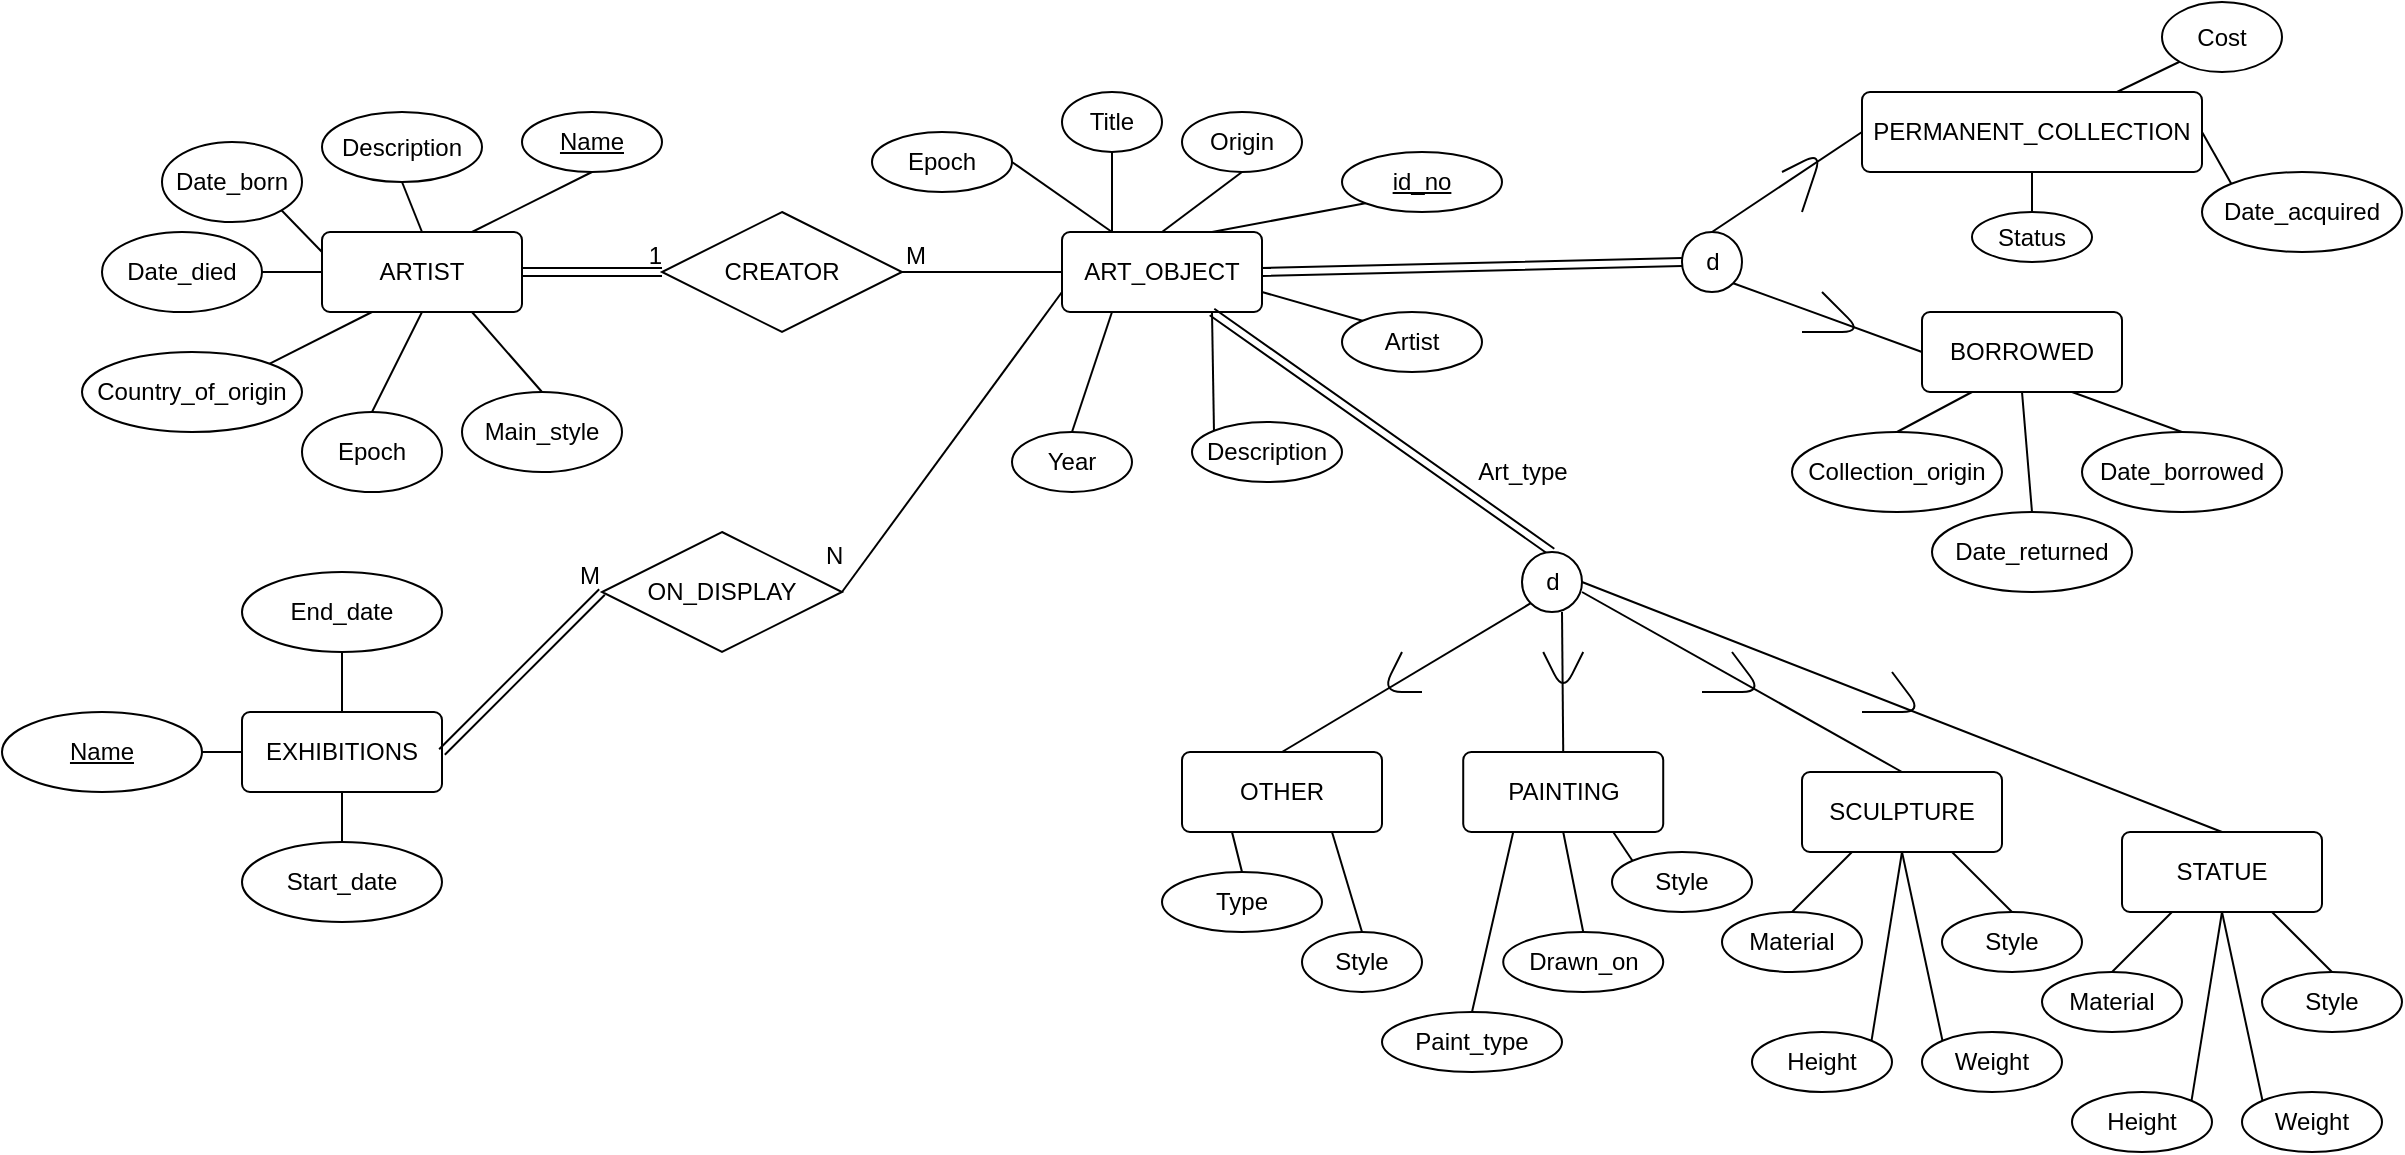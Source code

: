 <mxfile>
    <diagram id="LnPlvvmLOu-sYZscobvd" name="Page-1">
        <mxGraphModel dx="1673" dy="473" grid="1" gridSize="10" guides="1" tooltips="1" connect="1" arrows="1" fold="1" page="1" pageScale="1" pageWidth="850" pageHeight="1100" math="0" shadow="0">
            <root>
                <mxCell id="0"/>
                <mxCell id="1" parent="0"/>
                <mxCell id="2" value="ART_OBJECT" style="rounded=1;arcSize=10;whiteSpace=wrap;html=1;align=center;" parent="1" vertex="1">
                    <mxGeometry x="150" y="120" width="100" height="40" as="geometry"/>
                </mxCell>
                <mxCell id="3" value="id_no" style="ellipse;whiteSpace=wrap;html=1;align=center;fontStyle=4;" parent="1" vertex="1">
                    <mxGeometry x="290" y="80" width="80" height="30" as="geometry"/>
                </mxCell>
                <mxCell id="4" value="Artist" style="ellipse;whiteSpace=wrap;html=1;align=center;" parent="1" vertex="1">
                    <mxGeometry x="290" y="160" width="70" height="30" as="geometry"/>
                </mxCell>
                <mxCell id="5" value="Title" style="ellipse;whiteSpace=wrap;html=1;align=center;" parent="1" vertex="1">
                    <mxGeometry x="150" y="50" width="50" height="30" as="geometry"/>
                </mxCell>
                <mxCell id="6" value="Year" style="ellipse;whiteSpace=wrap;html=1;align=center;" parent="1" vertex="1">
                    <mxGeometry x="125" y="220" width="60" height="30" as="geometry"/>
                </mxCell>
                <mxCell id="7" value="Description" style="ellipse;whiteSpace=wrap;html=1;align=center;" parent="1" vertex="1">
                    <mxGeometry x="215" y="215" width="75" height="30" as="geometry"/>
                </mxCell>
                <mxCell id="8" value="" style="endArrow=none;html=1;rounded=0;exitX=1;exitY=0.75;exitDx=0;exitDy=0;entryX=0;entryY=0;entryDx=0;entryDy=0;" parent="1" source="2" target="4" edge="1">
                    <mxGeometry relative="1" as="geometry">
                        <mxPoint x="180" y="100" as="sourcePoint"/>
                        <mxPoint x="340" y="100" as="targetPoint"/>
                    </mxGeometry>
                </mxCell>
                <mxCell id="9" value="" style="endArrow=none;html=1;rounded=0;entryX=0.75;entryY=0;entryDx=0;entryDy=0;exitX=0;exitY=1;exitDx=0;exitDy=0;" parent="1" source="3" target="2" edge="1">
                    <mxGeometry relative="1" as="geometry">
                        <mxPoint x="110" y="70" as="sourcePoint"/>
                        <mxPoint x="270" y="70" as="targetPoint"/>
                    </mxGeometry>
                </mxCell>
                <mxCell id="10" value="" style="endArrow=none;html=1;rounded=0;entryX=0.25;entryY=0;entryDx=0;entryDy=0;exitX=0.5;exitY=1;exitDx=0;exitDy=0;" parent="1" source="5" target="2" edge="1">
                    <mxGeometry relative="1" as="geometry">
                        <mxPoint x="110" y="140" as="sourcePoint"/>
                        <mxPoint x="270" y="140" as="targetPoint"/>
                    </mxGeometry>
                </mxCell>
                <mxCell id="12" value="" style="endArrow=none;html=1;rounded=0;exitX=0.5;exitY=0;exitDx=0;exitDy=0;entryX=0.25;entryY=1;entryDx=0;entryDy=0;" parent="1" source="6" target="2" edge="1">
                    <mxGeometry relative="1" as="geometry">
                        <mxPoint x="90" y="200" as="sourcePoint"/>
                        <mxPoint x="250" y="200" as="targetPoint"/>
                    </mxGeometry>
                </mxCell>
                <mxCell id="13" value="" style="endArrow=none;html=1;rounded=0;exitX=0;exitY=0;exitDx=0;exitDy=0;entryX=0.75;entryY=1;entryDx=0;entryDy=0;" parent="1" source="7" target="2" edge="1">
                    <mxGeometry relative="1" as="geometry">
                        <mxPoint x="200" y="200" as="sourcePoint"/>
                        <mxPoint x="360" y="200" as="targetPoint"/>
                    </mxGeometry>
                </mxCell>
                <mxCell id="15" value="" style="shape=link;html=1;rounded=0;exitX=0.75;exitY=1;exitDx=0;exitDy=0;entryX=0.5;entryY=0;entryDx=0;entryDy=0;" parent="1" source="2" target="20" edge="1">
                    <mxGeometry relative="1" as="geometry">
                        <mxPoint x="170" y="240" as="sourcePoint"/>
                        <mxPoint x="200" y="280" as="targetPoint"/>
                    </mxGeometry>
                </mxCell>
                <mxCell id="17" value="" style="shape=link;html=1;rounded=0;exitX=1;exitY=0.5;exitDx=0;exitDy=0;entryX=0;entryY=0.5;entryDx=0;entryDy=0;" parent="1" source="2" target="23" edge="1">
                    <mxGeometry relative="1" as="geometry">
                        <mxPoint x="210" y="170" as="sourcePoint"/>
                        <mxPoint x="460" y="140" as="targetPoint"/>
                        <Array as="points"/>
                    </mxGeometry>
                </mxCell>
                <mxCell id="21" value="" style="group" parent="1" vertex="1" connectable="0">
                    <mxGeometry x="380" y="280" width="30" height="30" as="geometry"/>
                </mxCell>
                <mxCell id="20" value="" style="ellipse;whiteSpace=wrap;html=1;aspect=fixed;" parent="21" vertex="1">
                    <mxGeometry width="30" height="30" as="geometry"/>
                </mxCell>
                <mxCell id="18" value="d" style="text;html=1;align=center;verticalAlign=middle;resizable=0;points=[];autosize=1;strokeColor=none;fillColor=none;" parent="21" vertex="1">
                    <mxGeometry x="5" y="5" width="20" height="20" as="geometry"/>
                </mxCell>
                <mxCell id="22" value="" style="group" parent="1" vertex="1" connectable="0">
                    <mxGeometry x="460" y="120" width="30" height="30" as="geometry"/>
                </mxCell>
                <mxCell id="23" value="" style="ellipse;whiteSpace=wrap;html=1;aspect=fixed;" parent="22" vertex="1">
                    <mxGeometry width="30" height="30" as="geometry"/>
                </mxCell>
                <mxCell id="24" value="d" style="text;html=1;align=center;verticalAlign=middle;resizable=0;points=[];autosize=1;strokeColor=none;fillColor=none;" parent="22" vertex="1">
                    <mxGeometry x="5" y="5" width="20" height="20" as="geometry"/>
                </mxCell>
                <mxCell id="25" value="OTHER" style="rounded=1;arcSize=10;whiteSpace=wrap;html=1;align=center;" parent="1" vertex="1">
                    <mxGeometry x="210" y="380" width="100" height="40" as="geometry"/>
                </mxCell>
                <mxCell id="26" value="Type" style="ellipse;whiteSpace=wrap;html=1;align=center;" parent="1" vertex="1">
                    <mxGeometry x="200" y="440" width="80" height="30" as="geometry"/>
                </mxCell>
                <mxCell id="27" value="Style" style="ellipse;whiteSpace=wrap;html=1;align=center;" parent="1" vertex="1">
                    <mxGeometry x="270" y="470" width="60" height="30" as="geometry"/>
                </mxCell>
                <mxCell id="28" value="" style="endArrow=none;html=1;rounded=0;exitX=0.5;exitY=0;exitDx=0;exitDy=0;entryX=0.25;entryY=1;entryDx=0;entryDy=0;" parent="1" source="26" target="25" edge="1">
                    <mxGeometry relative="1" as="geometry">
                        <mxPoint x="240" y="440" as="sourcePoint"/>
                        <mxPoint x="460" y="430" as="targetPoint"/>
                    </mxGeometry>
                </mxCell>
                <mxCell id="29" value="" style="endArrow=none;html=1;rounded=0;exitX=0.5;exitY=0;exitDx=0;exitDy=0;entryX=0.75;entryY=1;entryDx=0;entryDy=0;" parent="1" source="27" target="25" edge="1">
                    <mxGeometry relative="1" as="geometry">
                        <mxPoint x="360" y="450" as="sourcePoint"/>
                        <mxPoint x="520" y="450" as="targetPoint"/>
                    </mxGeometry>
                </mxCell>
                <mxCell id="30" value="" style="endArrow=none;html=1;rounded=0;exitX=0.5;exitY=0;exitDx=0;exitDy=0;entryX=0;entryY=1;entryDx=0;entryDy=0;" parent="1" source="25" target="20" edge="1">
                    <mxGeometry relative="1" as="geometry">
                        <mxPoint x="260" y="360" as="sourcePoint"/>
                        <mxPoint x="420" y="360" as="targetPoint"/>
                    </mxGeometry>
                </mxCell>
                <mxCell id="33" value="PAINTING" style="rounded=1;arcSize=10;whiteSpace=wrap;html=1;align=center;" parent="1" vertex="1">
                    <mxGeometry x="350.61" y="380" width="100" height="40" as="geometry"/>
                </mxCell>
                <mxCell id="34" value="" style="endArrow=none;html=1;rounded=0;exitX=0.5;exitY=0;exitDx=0;exitDy=0;" parent="1" source="33" edge="1">
                    <mxGeometry relative="1" as="geometry">
                        <mxPoint x="400.61" y="360" as="sourcePoint"/>
                        <mxPoint x="400" y="310" as="targetPoint"/>
                    </mxGeometry>
                </mxCell>
                <mxCell id="36" value="" style="endArrow=none;html=1;" parent="1" edge="1">
                    <mxGeometry width="50" height="50" relative="1" as="geometry">
                        <mxPoint x="390.61" y="330" as="sourcePoint"/>
                        <mxPoint x="410.61" y="330" as="targetPoint"/>
                        <Array as="points">
                            <mxPoint x="400.61" y="350"/>
                        </Array>
                    </mxGeometry>
                </mxCell>
                <mxCell id="38" value="" style="endArrow=none;html=1;" parent="1" edge="1">
                    <mxGeometry width="50" height="50" relative="1" as="geometry">
                        <mxPoint x="330" y="350" as="sourcePoint"/>
                        <mxPoint x="320" y="330" as="targetPoint"/>
                        <Array as="points">
                            <mxPoint x="310" y="350"/>
                        </Array>
                    </mxGeometry>
                </mxCell>
                <mxCell id="39" value="Paint_type" style="ellipse;whiteSpace=wrap;html=1;align=center;" parent="1" vertex="1">
                    <mxGeometry x="310" y="510" width="90" height="30" as="geometry"/>
                </mxCell>
                <mxCell id="41" value="Drawn_on" style="ellipse;whiteSpace=wrap;html=1;align=center;" parent="1" vertex="1">
                    <mxGeometry x="370.61" y="470" width="80" height="30" as="geometry"/>
                </mxCell>
                <mxCell id="42" value="Style" style="ellipse;whiteSpace=wrap;html=1;align=center;" parent="1" vertex="1">
                    <mxGeometry x="425" y="430" width="70" height="30" as="geometry"/>
                </mxCell>
                <mxCell id="43" value="" style="endArrow=none;html=1;rounded=0;exitX=0.75;exitY=1;exitDx=0;exitDy=0;entryX=0;entryY=0;entryDx=0;entryDy=0;" parent="1" source="33" target="42" edge="1">
                    <mxGeometry relative="1" as="geometry">
                        <mxPoint x="480" y="340" as="sourcePoint"/>
                        <mxPoint x="640" y="340" as="targetPoint"/>
                    </mxGeometry>
                </mxCell>
                <mxCell id="44" value="" style="endArrow=none;html=1;rounded=0;exitX=0.25;exitY=1;exitDx=0;exitDy=0;entryX=0.5;entryY=0;entryDx=0;entryDy=0;" parent="1" source="33" target="39" edge="1">
                    <mxGeometry relative="1" as="geometry">
                        <mxPoint x="390" y="430" as="sourcePoint"/>
                        <mxPoint x="550" y="430" as="targetPoint"/>
                    </mxGeometry>
                </mxCell>
                <mxCell id="45" value="" style="endArrow=none;html=1;rounded=0;exitX=0.5;exitY=1;exitDx=0;exitDy=0;entryX=0.5;entryY=0;entryDx=0;entryDy=0;" parent="1" source="33" target="41" edge="1">
                    <mxGeometry relative="1" as="geometry">
                        <mxPoint x="400" y="440" as="sourcePoint"/>
                        <mxPoint x="560" y="440" as="targetPoint"/>
                    </mxGeometry>
                </mxCell>
                <mxCell id="46" value="SCULPTURE" style="rounded=1;arcSize=10;whiteSpace=wrap;html=1;align=center;" parent="1" vertex="1">
                    <mxGeometry x="520" y="390" width="100" height="40" as="geometry"/>
                </mxCell>
                <mxCell id="47" value="" style="endArrow=none;html=1;rounded=0;entryX=0.5;entryY=0;entryDx=0;entryDy=0;" parent="1" target="46" edge="1">
                    <mxGeometry relative="1" as="geometry">
                        <mxPoint x="410" y="300" as="sourcePoint"/>
                        <mxPoint x="710" y="340" as="targetPoint"/>
                    </mxGeometry>
                </mxCell>
                <mxCell id="48" value="" style="endArrow=none;html=1;" parent="1" edge="1">
                    <mxGeometry width="50" height="50" relative="1" as="geometry">
                        <mxPoint x="470" y="350" as="sourcePoint"/>
                        <mxPoint x="485" y="330" as="targetPoint"/>
                        <Array as="points">
                            <mxPoint x="500" y="350"/>
                        </Array>
                    </mxGeometry>
                </mxCell>
                <mxCell id="50" value="Material" style="ellipse;whiteSpace=wrap;html=1;align=center;" parent="1" vertex="1">
                    <mxGeometry x="480" y="460" width="70" height="30" as="geometry"/>
                </mxCell>
                <mxCell id="51" value="" style="endArrow=none;html=1;rounded=0;exitX=0.5;exitY=0;exitDx=0;exitDy=0;entryX=0.25;entryY=1;entryDx=0;entryDy=0;" parent="1" source="50" target="46" edge="1">
                    <mxGeometry relative="1" as="geometry">
                        <mxPoint x="520" y="440" as="sourcePoint"/>
                        <mxPoint x="680" y="440" as="targetPoint"/>
                    </mxGeometry>
                </mxCell>
                <mxCell id="52" value="Style" style="ellipse;whiteSpace=wrap;html=1;align=center;" parent="1" vertex="1">
                    <mxGeometry x="590" y="460" width="70" height="30" as="geometry"/>
                </mxCell>
                <mxCell id="53" value="Height" style="ellipse;whiteSpace=wrap;html=1;align=center;" parent="1" vertex="1">
                    <mxGeometry x="495" y="520" width="70" height="30" as="geometry"/>
                </mxCell>
                <mxCell id="54" value="Weight" style="ellipse;whiteSpace=wrap;html=1;align=center;" parent="1" vertex="1">
                    <mxGeometry x="580" y="520" width="70" height="30" as="geometry"/>
                </mxCell>
                <mxCell id="55" value="" style="endArrow=none;html=1;rounded=0;exitX=1;exitY=0;exitDx=0;exitDy=0;entryX=0.5;entryY=1;entryDx=0;entryDy=0;" parent="1" source="53" target="46" edge="1">
                    <mxGeometry relative="1" as="geometry">
                        <mxPoint x="550" y="500" as="sourcePoint"/>
                        <mxPoint x="710" y="500" as="targetPoint"/>
                    </mxGeometry>
                </mxCell>
                <mxCell id="56" value="" style="endArrow=none;html=1;rounded=0;exitX=0.5;exitY=1;exitDx=0;exitDy=0;entryX=0;entryY=0;entryDx=0;entryDy=0;" parent="1" source="46" target="54" edge="1">
                    <mxGeometry relative="1" as="geometry">
                        <mxPoint x="590" y="500" as="sourcePoint"/>
                        <mxPoint x="750" y="500" as="targetPoint"/>
                    </mxGeometry>
                </mxCell>
                <mxCell id="57" value="" style="endArrow=none;html=1;rounded=0;exitX=0.75;exitY=1;exitDx=0;exitDy=0;entryX=0.5;entryY=0;entryDx=0;entryDy=0;" parent="1" source="46" target="52" edge="1">
                    <mxGeometry relative="1" as="geometry">
                        <mxPoint x="610" y="440" as="sourcePoint"/>
                        <mxPoint x="770" y="440" as="targetPoint"/>
                    </mxGeometry>
                </mxCell>
                <mxCell id="58" value="STATUE" style="rounded=1;arcSize=10;whiteSpace=wrap;html=1;align=center;" parent="1" vertex="1">
                    <mxGeometry x="680" y="420" width="100" height="40" as="geometry"/>
                </mxCell>
                <mxCell id="59" value="" style="endArrow=none;html=1;rounded=0;exitX=1;exitY=0.5;exitDx=0;exitDy=0;entryX=0.5;entryY=0;entryDx=0;entryDy=0;" parent="1" source="20" target="58" edge="1">
                    <mxGeometry relative="1" as="geometry">
                        <mxPoint x="520" y="290" as="sourcePoint"/>
                        <mxPoint x="680" y="290" as="targetPoint"/>
                    </mxGeometry>
                </mxCell>
                <mxCell id="60" value="" style="endArrow=none;html=1;" parent="1" edge="1">
                    <mxGeometry width="50" height="50" relative="1" as="geometry">
                        <mxPoint x="550" y="360" as="sourcePoint"/>
                        <mxPoint x="565" y="340" as="targetPoint"/>
                        <Array as="points">
                            <mxPoint x="580" y="360"/>
                        </Array>
                    </mxGeometry>
                </mxCell>
                <mxCell id="61" value="Material" style="ellipse;whiteSpace=wrap;html=1;align=center;" parent="1" vertex="1">
                    <mxGeometry x="640" y="490" width="70" height="30" as="geometry"/>
                </mxCell>
                <mxCell id="62" value="" style="endArrow=none;html=1;rounded=0;exitX=0.5;exitY=0;exitDx=0;exitDy=0;entryX=0.25;entryY=1;entryDx=0;entryDy=0;" parent="1" source="61" edge="1">
                    <mxGeometry relative="1" as="geometry">
                        <mxPoint x="680" y="470" as="sourcePoint"/>
                        <mxPoint x="705" y="460" as="targetPoint"/>
                    </mxGeometry>
                </mxCell>
                <mxCell id="63" value="Style" style="ellipse;whiteSpace=wrap;html=1;align=center;" parent="1" vertex="1">
                    <mxGeometry x="750" y="490" width="70" height="30" as="geometry"/>
                </mxCell>
                <mxCell id="64" value="Height" style="ellipse;whiteSpace=wrap;html=1;align=center;" parent="1" vertex="1">
                    <mxGeometry x="655" y="550" width="70" height="30" as="geometry"/>
                </mxCell>
                <mxCell id="65" value="Weight" style="ellipse;whiteSpace=wrap;html=1;align=center;" parent="1" vertex="1">
                    <mxGeometry x="740" y="550" width="70" height="30" as="geometry"/>
                </mxCell>
                <mxCell id="66" value="" style="endArrow=none;html=1;rounded=0;exitX=1;exitY=0;exitDx=0;exitDy=0;entryX=0.5;entryY=1;entryDx=0;entryDy=0;" parent="1" source="64" edge="1">
                    <mxGeometry relative="1" as="geometry">
                        <mxPoint x="710" y="530" as="sourcePoint"/>
                        <mxPoint x="730" y="460" as="targetPoint"/>
                    </mxGeometry>
                </mxCell>
                <mxCell id="67" value="" style="endArrow=none;html=1;rounded=0;exitX=0.5;exitY=1;exitDx=0;exitDy=0;entryX=0;entryY=0;entryDx=0;entryDy=0;" parent="1" target="65" edge="1">
                    <mxGeometry relative="1" as="geometry">
                        <mxPoint x="730" y="460" as="sourcePoint"/>
                        <mxPoint x="910" y="530" as="targetPoint"/>
                    </mxGeometry>
                </mxCell>
                <mxCell id="68" value="" style="endArrow=none;html=1;rounded=0;exitX=0.75;exitY=1;exitDx=0;exitDy=0;entryX=0.5;entryY=0;entryDx=0;entryDy=0;" parent="1" target="63" edge="1">
                    <mxGeometry relative="1" as="geometry">
                        <mxPoint x="755" y="460" as="sourcePoint"/>
                        <mxPoint x="930" y="470" as="targetPoint"/>
                    </mxGeometry>
                </mxCell>
                <mxCell id="69" value="PERMANENT_COLLECTION" style="rounded=1;arcSize=10;whiteSpace=wrap;html=1;align=center;" parent="1" vertex="1">
                    <mxGeometry x="550" y="50" width="170" height="40" as="geometry"/>
                </mxCell>
                <mxCell id="70" value="BORROWED" style="rounded=1;arcSize=10;whiteSpace=wrap;html=1;align=center;" parent="1" vertex="1">
                    <mxGeometry x="580" y="160" width="100" height="40" as="geometry"/>
                </mxCell>
                <mxCell id="71" value="" style="endArrow=none;html=1;rounded=0;exitX=0.5;exitY=0;exitDx=0;exitDy=0;entryX=0;entryY=0.5;entryDx=0;entryDy=0;" parent="1" source="23" target="69" edge="1">
                    <mxGeometry relative="1" as="geometry">
                        <mxPoint x="490" y="120" as="sourcePoint"/>
                        <mxPoint x="660" y="110" as="targetPoint"/>
                    </mxGeometry>
                </mxCell>
                <mxCell id="72" value="" style="endArrow=none;html=1;rounded=0;exitX=1;exitY=1;exitDx=0;exitDy=0;entryX=0;entryY=0.5;entryDx=0;entryDy=0;" parent="1" source="23" target="70" edge="1">
                    <mxGeometry relative="1" as="geometry">
                        <mxPoint x="510" y="170" as="sourcePoint"/>
                        <mxPoint x="670" y="170" as="targetPoint"/>
                    </mxGeometry>
                </mxCell>
                <mxCell id="73" value="" style="endArrow=none;html=1;" parent="1" edge="1">
                    <mxGeometry width="50" height="50" relative="1" as="geometry">
                        <mxPoint x="520" y="110" as="sourcePoint"/>
                        <mxPoint x="510" y="90" as="targetPoint"/>
                        <Array as="points">
                            <mxPoint x="530" y="80"/>
                        </Array>
                    </mxGeometry>
                </mxCell>
                <mxCell id="74" value="" style="endArrow=none;html=1;" parent="1" edge="1">
                    <mxGeometry width="50" height="50" relative="1" as="geometry">
                        <mxPoint x="520" y="170" as="sourcePoint"/>
                        <mxPoint x="530" y="150" as="targetPoint"/>
                        <Array as="points">
                            <mxPoint x="550" y="170"/>
                        </Array>
                    </mxGeometry>
                </mxCell>
                <mxCell id="75" value="Date_acquired" style="ellipse;whiteSpace=wrap;html=1;align=center;" parent="1" vertex="1">
                    <mxGeometry x="720" y="90" width="100" height="40" as="geometry"/>
                </mxCell>
                <mxCell id="76" value="" style="endArrow=none;html=1;rounded=0;exitX=1;exitY=0.5;exitDx=0;exitDy=0;entryX=0;entryY=0;entryDx=0;entryDy=0;" parent="1" source="69" target="75" edge="1">
                    <mxGeometry relative="1" as="geometry">
                        <mxPoint x="750" y="100" as="sourcePoint"/>
                        <mxPoint x="910" y="100" as="targetPoint"/>
                    </mxGeometry>
                </mxCell>
                <mxCell id="77" value="Status" style="ellipse;whiteSpace=wrap;html=1;align=center;" parent="1" vertex="1">
                    <mxGeometry x="605" y="110" width="60" height="25" as="geometry"/>
                </mxCell>
                <mxCell id="78" value="" style="endArrow=none;html=1;rounded=0;exitX=0.5;exitY=1;exitDx=0;exitDy=0;entryX=0.5;entryY=0;entryDx=0;entryDy=0;" parent="1" source="69" target="77" edge="1">
                    <mxGeometry relative="1" as="geometry">
                        <mxPoint x="730" y="90" as="sourcePoint"/>
                        <mxPoint x="890" y="90" as="targetPoint"/>
                    </mxGeometry>
                </mxCell>
                <mxCell id="79" value="Cost" style="ellipse;whiteSpace=wrap;html=1;align=center;" parent="1" vertex="1">
                    <mxGeometry x="700" y="5" width="60" height="35" as="geometry"/>
                </mxCell>
                <mxCell id="80" value="" style="endArrow=none;html=1;rounded=0;exitX=0.75;exitY=0;exitDx=0;exitDy=0;entryX=0;entryY=1;entryDx=0;entryDy=0;" parent="1" source="69" target="79" edge="1">
                    <mxGeometry relative="1" as="geometry">
                        <mxPoint x="730" y="100" as="sourcePoint"/>
                        <mxPoint x="890" y="100" as="targetPoint"/>
                    </mxGeometry>
                </mxCell>
                <mxCell id="81" value="Collection_origin" style="ellipse;whiteSpace=wrap;html=1;align=center;" parent="1" vertex="1">
                    <mxGeometry x="515" y="220" width="105" height="40" as="geometry"/>
                </mxCell>
                <mxCell id="82" value="" style="endArrow=none;html=1;rounded=0;exitX=0.5;exitY=0;exitDx=0;exitDy=0;entryX=0.25;entryY=1;entryDx=0;entryDy=0;" parent="1" source="81" target="70" edge="1">
                    <mxGeometry relative="1" as="geometry">
                        <mxPoint x="620" y="210" as="sourcePoint"/>
                        <mxPoint x="780" y="210" as="targetPoint"/>
                    </mxGeometry>
                </mxCell>
                <mxCell id="83" value="Date_borrowed" style="ellipse;whiteSpace=wrap;html=1;align=center;" parent="1" vertex="1">
                    <mxGeometry x="660" y="220" width="100" height="40" as="geometry"/>
                </mxCell>
                <mxCell id="84" value="Date_returned" style="ellipse;whiteSpace=wrap;html=1;align=center;" parent="1" vertex="1">
                    <mxGeometry x="585" y="260" width="100" height="40" as="geometry"/>
                </mxCell>
                <mxCell id="85" value="" style="endArrow=none;html=1;rounded=0;exitX=0.5;exitY=0;exitDx=0;exitDy=0;entryX=0.75;entryY=1;entryDx=0;entryDy=0;" parent="1" source="83" target="70" edge="1">
                    <mxGeometry relative="1" as="geometry">
                        <mxPoint x="740" y="190" as="sourcePoint"/>
                        <mxPoint x="900" y="190" as="targetPoint"/>
                    </mxGeometry>
                </mxCell>
                <mxCell id="86" value="" style="endArrow=none;html=1;rounded=0;exitX=0.5;exitY=0;exitDx=0;exitDy=0;entryX=0.5;entryY=1;entryDx=0;entryDy=0;" parent="1" source="84" target="70" edge="1">
                    <mxGeometry relative="1" as="geometry">
                        <mxPoint x="640" y="230" as="sourcePoint"/>
                        <mxPoint x="800" y="230" as="targetPoint"/>
                    </mxGeometry>
                </mxCell>
                <mxCell id="89" value="" style="endArrow=none;html=1;rounded=0;exitX=0.5;exitY=0;exitDx=0;exitDy=0;entryX=0.5;entryY=1;entryDx=0;entryDy=0;" parent="1" source="2" target="108" edge="1">
                    <mxGeometry relative="1" as="geometry">
                        <mxPoint x="200" y="100" as="sourcePoint"/>
                        <mxPoint x="200" y="90" as="targetPoint"/>
                    </mxGeometry>
                </mxCell>
                <mxCell id="90" value="Epoch" style="ellipse;whiteSpace=wrap;html=1;align=center;" parent="1" vertex="1">
                    <mxGeometry x="55" y="70" width="70" height="30" as="geometry"/>
                </mxCell>
                <mxCell id="91" value="" style="endArrow=none;html=1;rounded=0;exitX=1;exitY=0.5;exitDx=0;exitDy=0;entryX=0.25;entryY=0;entryDx=0;entryDy=0;" parent="1" source="90" target="2" edge="1">
                    <mxGeometry relative="1" as="geometry">
                        <mxPoint x="130" y="130" as="sourcePoint"/>
                        <mxPoint x="290" y="130" as="targetPoint"/>
                    </mxGeometry>
                </mxCell>
                <mxCell id="93" value="ARTIST" style="rounded=1;arcSize=10;whiteSpace=wrap;html=1;align=center;" parent="1" vertex="1">
                    <mxGeometry x="-220" y="120" width="100" height="40" as="geometry"/>
                </mxCell>
                <mxCell id="94" value="Name" style="ellipse;whiteSpace=wrap;html=1;align=center;fontStyle=4;" parent="1" vertex="1">
                    <mxGeometry x="-120" y="60" width="70" height="30" as="geometry"/>
                </mxCell>
                <mxCell id="95" value="" style="endArrow=none;html=1;rounded=0;exitX=0.5;exitY=1;exitDx=0;exitDy=0;entryX=0.75;entryY=0;entryDx=0;entryDy=0;" parent="1" source="94" target="93" edge="1">
                    <mxGeometry relative="1" as="geometry">
                        <mxPoint x="-170" y="100" as="sourcePoint"/>
                        <mxPoint x="-10" y="100" as="targetPoint"/>
                    </mxGeometry>
                </mxCell>
                <mxCell id="96" value="Date_born" style="ellipse;whiteSpace=wrap;html=1;align=center;" parent="1" vertex="1">
                    <mxGeometry x="-300" y="75" width="70" height="40" as="geometry"/>
                </mxCell>
                <mxCell id="97" value="Date_died" style="ellipse;whiteSpace=wrap;html=1;align=center;" parent="1" vertex="1">
                    <mxGeometry x="-330" y="120" width="80" height="40" as="geometry"/>
                </mxCell>
                <mxCell id="98" value="Country_of_origin" style="ellipse;whiteSpace=wrap;html=1;align=center;" parent="1" vertex="1">
                    <mxGeometry x="-340" y="180" width="110" height="40" as="geometry"/>
                </mxCell>
                <mxCell id="99" value="Epoch" style="ellipse;whiteSpace=wrap;html=1;align=center;" parent="1" vertex="1">
                    <mxGeometry x="-230" y="210" width="70" height="40" as="geometry"/>
                </mxCell>
                <mxCell id="100" value="Main_style" style="ellipse;whiteSpace=wrap;html=1;align=center;" parent="1" vertex="1">
                    <mxGeometry x="-150" y="200" width="80" height="40" as="geometry"/>
                </mxCell>
                <mxCell id="101" value="Description" style="ellipse;whiteSpace=wrap;html=1;align=center;" parent="1" vertex="1">
                    <mxGeometry x="-220" y="60" width="80" height="35" as="geometry"/>
                </mxCell>
                <mxCell id="102" value="" style="endArrow=none;html=1;rounded=0;exitX=0.5;exitY=0;exitDx=0;exitDy=0;entryX=0.5;entryY=1;entryDx=0;entryDy=0;" parent="1" source="93" target="101" edge="1">
                    <mxGeometry relative="1" as="geometry">
                        <mxPoint x="-190" y="100" as="sourcePoint"/>
                        <mxPoint x="-30" y="100" as="targetPoint"/>
                    </mxGeometry>
                </mxCell>
                <mxCell id="103" value="" style="endArrow=none;html=1;rounded=0;exitX=0;exitY=0.25;exitDx=0;exitDy=0;entryX=1;entryY=1;entryDx=0;entryDy=0;" parent="1" source="93" target="96" edge="1">
                    <mxGeometry relative="1" as="geometry">
                        <mxPoint x="-160" y="130" as="sourcePoint"/>
                        <mxPoint x="-20" y="110" as="targetPoint"/>
                    </mxGeometry>
                </mxCell>
                <mxCell id="104" value="" style="endArrow=none;html=1;rounded=0;entryX=1;entryY=0.5;entryDx=0;entryDy=0;" parent="1" target="97" edge="1">
                    <mxGeometry relative="1" as="geometry">
                        <mxPoint x="-220" y="140" as="sourcePoint"/>
                        <mxPoint x="-230.292" y="119.166" as="targetPoint"/>
                    </mxGeometry>
                </mxCell>
                <mxCell id="105" value="" style="endArrow=none;html=1;rounded=0;exitX=0.25;exitY=1;exitDx=0;exitDy=0;entryX=1;entryY=0;entryDx=0;entryDy=0;" parent="1" source="93" target="98" edge="1">
                    <mxGeometry relative="1" as="geometry">
                        <mxPoint x="-200" y="150" as="sourcePoint"/>
                        <mxPoint x="-220.292" y="129.166" as="targetPoint"/>
                    </mxGeometry>
                </mxCell>
                <mxCell id="106" value="" style="endArrow=none;html=1;rounded=0;exitX=0.5;exitY=1;exitDx=0;exitDy=0;entryX=0.5;entryY=0;entryDx=0;entryDy=0;" parent="1" source="93" target="99" edge="1">
                    <mxGeometry relative="1" as="geometry">
                        <mxPoint x="-190" y="160" as="sourcePoint"/>
                        <mxPoint x="-210.292" y="139.166" as="targetPoint"/>
                    </mxGeometry>
                </mxCell>
                <mxCell id="107" value="" style="endArrow=none;html=1;rounded=0;exitX=0.5;exitY=0;exitDx=0;exitDy=0;entryX=0.75;entryY=1;entryDx=0;entryDy=0;" parent="1" source="100" target="93" edge="1">
                    <mxGeometry relative="1" as="geometry">
                        <mxPoint x="-180" y="170" as="sourcePoint"/>
                        <mxPoint x="-200.292" y="149.166" as="targetPoint"/>
                    </mxGeometry>
                </mxCell>
                <mxCell id="108" value="Origin" style="ellipse;whiteSpace=wrap;html=1;align=center;" parent="1" vertex="1">
                    <mxGeometry x="210" y="60" width="60" height="30" as="geometry"/>
                </mxCell>
                <mxCell id="109" value="CREATOR" style="shape=rhombus;perimeter=rhombusPerimeter;whiteSpace=wrap;html=1;align=center;" vertex="1" parent="1">
                    <mxGeometry x="-50" y="110" width="120" height="60" as="geometry"/>
                </mxCell>
                <mxCell id="110" value="" style="shape=link;html=1;rounded=0;exitX=1;exitY=0.5;exitDx=0;exitDy=0;" edge="1" parent="1" source="93">
                    <mxGeometry relative="1" as="geometry">
                        <mxPoint x="-100" y="140" as="sourcePoint"/>
                        <mxPoint x="-50" y="140" as="targetPoint"/>
                    </mxGeometry>
                </mxCell>
                <mxCell id="111" value="1" style="resizable=0;html=1;align=right;verticalAlign=bottom;" connectable="0" vertex="1" parent="110">
                    <mxGeometry x="1" relative="1" as="geometry"/>
                </mxCell>
                <mxCell id="112" value="" style="endArrow=none;html=1;rounded=0;exitX=1;exitY=0.5;exitDx=0;exitDy=0;" edge="1" parent="1" source="109">
                    <mxGeometry relative="1" as="geometry">
                        <mxPoint x="80" y="140" as="sourcePoint"/>
                        <mxPoint x="150" y="140" as="targetPoint"/>
                    </mxGeometry>
                </mxCell>
                <mxCell id="113" value="M" style="resizable=0;html=1;align=left;verticalAlign=bottom;" connectable="0" vertex="1" parent="112">
                    <mxGeometry x="-1" relative="1" as="geometry"/>
                </mxCell>
                <mxCell id="115" value="EXHIBITIONS" style="rounded=1;arcSize=10;whiteSpace=wrap;html=1;align=center;" vertex="1" parent="1">
                    <mxGeometry x="-260" y="360" width="100" height="40" as="geometry"/>
                </mxCell>
                <mxCell id="117" value="Name" style="ellipse;whiteSpace=wrap;html=1;align=center;fontStyle=4;" vertex="1" parent="1">
                    <mxGeometry x="-380" y="360" width="100" height="40" as="geometry"/>
                </mxCell>
                <mxCell id="118" value="Start_date" style="ellipse;whiteSpace=wrap;html=1;align=center;" vertex="1" parent="1">
                    <mxGeometry x="-260" y="425" width="100" height="40" as="geometry"/>
                </mxCell>
                <mxCell id="119" value="End_date" style="ellipse;whiteSpace=wrap;html=1;align=center;" vertex="1" parent="1">
                    <mxGeometry x="-260" y="290" width="100" height="40" as="geometry"/>
                </mxCell>
                <mxCell id="120" value="" style="endArrow=none;html=1;rounded=0;exitX=0.5;exitY=0;exitDx=0;exitDy=0;entryX=0.5;entryY=1;entryDx=0;entryDy=0;" edge="1" parent="1" source="115" target="119">
                    <mxGeometry relative="1" as="geometry">
                        <mxPoint x="-210" y="350" as="sourcePoint"/>
                        <mxPoint x="-50" y="350" as="targetPoint"/>
                    </mxGeometry>
                </mxCell>
                <mxCell id="121" value="" style="endArrow=none;html=1;rounded=0;" edge="1" parent="1">
                    <mxGeometry relative="1" as="geometry">
                        <mxPoint x="-280" y="380" as="sourcePoint"/>
                        <mxPoint x="-260" y="380" as="targetPoint"/>
                    </mxGeometry>
                </mxCell>
                <mxCell id="122" value="" style="endArrow=none;html=1;rounded=0;exitX=0.5;exitY=0;exitDx=0;exitDy=0;entryX=0.5;entryY=1;entryDx=0;entryDy=0;" edge="1" parent="1" source="118" target="115">
                    <mxGeometry relative="1" as="geometry">
                        <mxPoint x="-180" y="420" as="sourcePoint"/>
                        <mxPoint x="-20" y="420" as="targetPoint"/>
                    </mxGeometry>
                </mxCell>
                <mxCell id="123" value="ON_DISPLAY" style="shape=rhombus;perimeter=rhombusPerimeter;whiteSpace=wrap;html=1;align=center;" vertex="1" parent="1">
                    <mxGeometry x="-80" y="270" width="120" height="60" as="geometry"/>
                </mxCell>
                <mxCell id="130" value="" style="shape=link;html=1;rounded=0;exitX=1;exitY=0.5;exitDx=0;exitDy=0;entryX=0;entryY=0.5;entryDx=0;entryDy=0;" edge="1" parent="1" source="115" target="123">
                    <mxGeometry relative="1" as="geometry">
                        <mxPoint x="-130" y="350" as="sourcePoint"/>
                        <mxPoint x="30" y="350" as="targetPoint"/>
                    </mxGeometry>
                </mxCell>
                <mxCell id="131" value="M" style="resizable=0;html=1;align=right;verticalAlign=bottom;" connectable="0" vertex="1" parent="130">
                    <mxGeometry x="1" relative="1" as="geometry"/>
                </mxCell>
                <mxCell id="134" value="" style="endArrow=none;html=1;rounded=0;exitX=1;exitY=0.5;exitDx=0;exitDy=0;entryX=0;entryY=0.75;entryDx=0;entryDy=0;" edge="1" parent="1" source="123" target="2">
                    <mxGeometry relative="1" as="geometry">
                        <mxPoint x="30" y="250" as="sourcePoint"/>
                        <mxPoint x="190" y="250" as="targetPoint"/>
                    </mxGeometry>
                </mxCell>
                <mxCell id="135" value="N" style="resizable=0;html=1;align=left;verticalAlign=bottom;" connectable="0" vertex="1" parent="134">
                    <mxGeometry x="-1" relative="1" as="geometry">
                        <mxPoint x="-10" y="-10" as="offset"/>
                    </mxGeometry>
                </mxCell>
                <mxCell id="138" value="Art_type" style="text;html=1;align=center;verticalAlign=middle;resizable=0;points=[];autosize=1;strokeColor=none;fillColor=none;" vertex="1" parent="1">
                    <mxGeometry x="350" y="230" width="60" height="20" as="geometry"/>
                </mxCell>
            </root>
        </mxGraphModel>
    </diagram>
</mxfile>